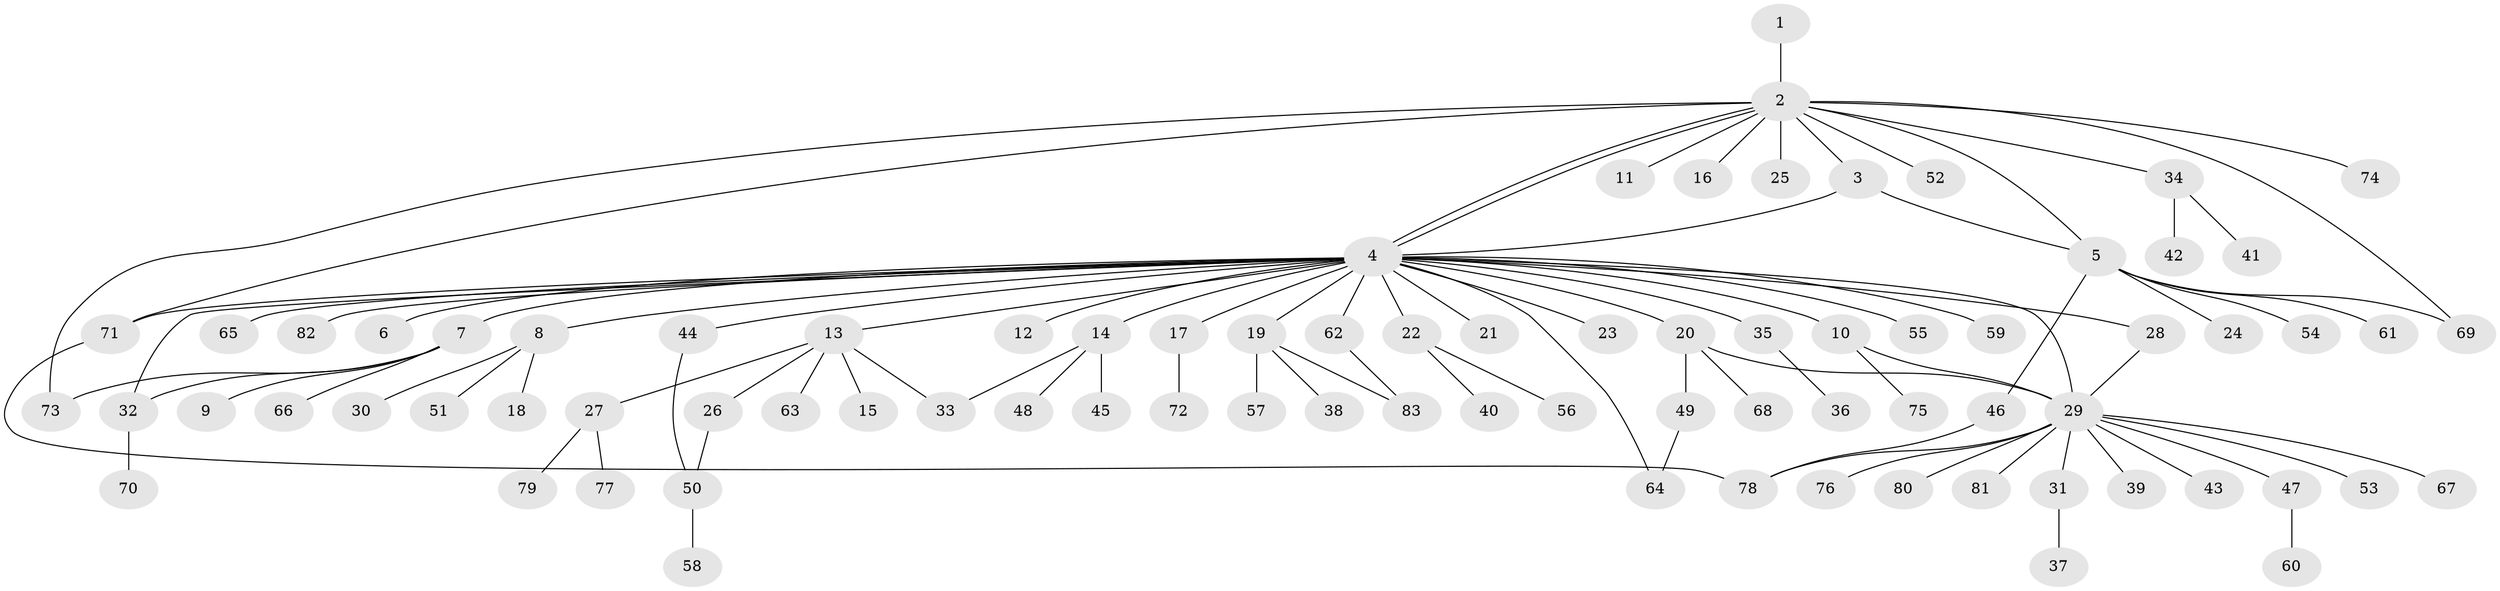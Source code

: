 // coarse degree distribution, {8: 0.03571428571428571, 19: 0.03571428571428571, 1: 0.75, 2: 0.14285714285714285, 4: 0.03571428571428571}
// Generated by graph-tools (version 1.1) at 2025/18/03/04/25 18:18:12]
// undirected, 83 vertices, 98 edges
graph export_dot {
graph [start="1"]
  node [color=gray90,style=filled];
  1;
  2;
  3;
  4;
  5;
  6;
  7;
  8;
  9;
  10;
  11;
  12;
  13;
  14;
  15;
  16;
  17;
  18;
  19;
  20;
  21;
  22;
  23;
  24;
  25;
  26;
  27;
  28;
  29;
  30;
  31;
  32;
  33;
  34;
  35;
  36;
  37;
  38;
  39;
  40;
  41;
  42;
  43;
  44;
  45;
  46;
  47;
  48;
  49;
  50;
  51;
  52;
  53;
  54;
  55;
  56;
  57;
  58;
  59;
  60;
  61;
  62;
  63;
  64;
  65;
  66;
  67;
  68;
  69;
  70;
  71;
  72;
  73;
  74;
  75;
  76;
  77;
  78;
  79;
  80;
  81;
  82;
  83;
  1 -- 2;
  2 -- 3;
  2 -- 4;
  2 -- 4;
  2 -- 5;
  2 -- 11;
  2 -- 16;
  2 -- 25;
  2 -- 34;
  2 -- 52;
  2 -- 69;
  2 -- 71;
  2 -- 73;
  2 -- 74;
  3 -- 4;
  3 -- 5;
  4 -- 6;
  4 -- 7;
  4 -- 8;
  4 -- 10;
  4 -- 12;
  4 -- 13;
  4 -- 14;
  4 -- 17;
  4 -- 19;
  4 -- 20;
  4 -- 21;
  4 -- 22;
  4 -- 23;
  4 -- 28;
  4 -- 29;
  4 -- 32;
  4 -- 35;
  4 -- 44;
  4 -- 55;
  4 -- 59;
  4 -- 62;
  4 -- 64;
  4 -- 65;
  4 -- 71;
  4 -- 82;
  5 -- 24;
  5 -- 46;
  5 -- 54;
  5 -- 61;
  5 -- 69;
  7 -- 9;
  7 -- 32;
  7 -- 66;
  7 -- 73;
  8 -- 18;
  8 -- 30;
  8 -- 51;
  10 -- 29;
  10 -- 75;
  13 -- 15;
  13 -- 26;
  13 -- 27;
  13 -- 33;
  13 -- 63;
  14 -- 33;
  14 -- 45;
  14 -- 48;
  17 -- 72;
  19 -- 38;
  19 -- 57;
  19 -- 83;
  20 -- 29;
  20 -- 49;
  20 -- 68;
  22 -- 40;
  22 -- 56;
  26 -- 50;
  27 -- 77;
  27 -- 79;
  28 -- 29;
  29 -- 31;
  29 -- 39;
  29 -- 43;
  29 -- 47;
  29 -- 53;
  29 -- 67;
  29 -- 76;
  29 -- 78;
  29 -- 80;
  29 -- 81;
  31 -- 37;
  32 -- 70;
  34 -- 41;
  34 -- 42;
  35 -- 36;
  44 -- 50;
  46 -- 78;
  47 -- 60;
  49 -- 64;
  50 -- 58;
  62 -- 83;
  71 -- 78;
}
